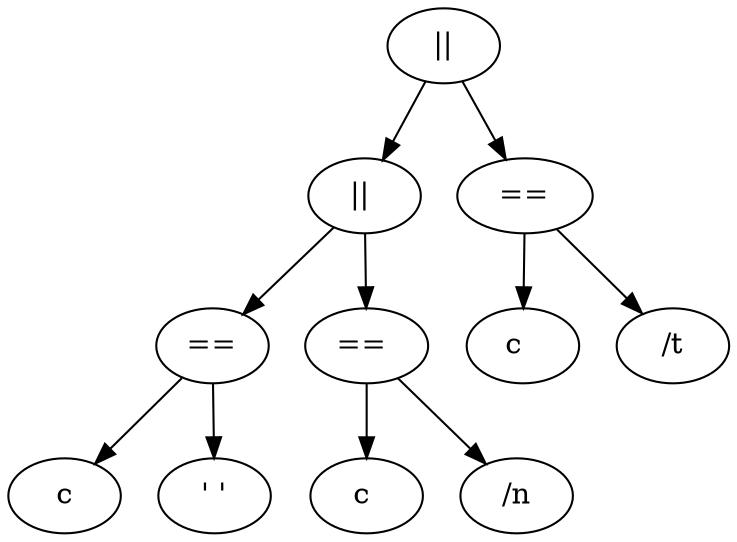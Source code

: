 digraph ControlIf{
    "||" -> "|| ";
    "|| " -> "==";
    "==" -> "c";
    "==" -> "' '";
    "|| "-> "== ";
    "== " -> "c ";
    "== " -> "/n";
    "||" -> " == ";
    " == " -> "c  ";
    " == " -> "/t"; 
}